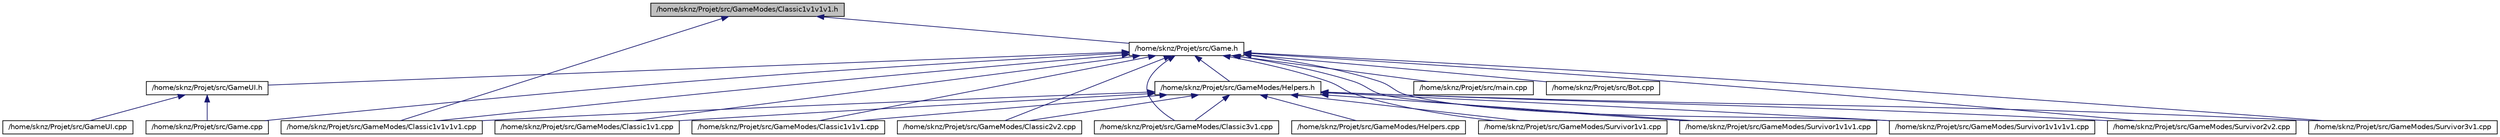 digraph G
{
  edge [fontname="Helvetica",fontsize="10",labelfontname="Helvetica",labelfontsize="10"];
  node [fontname="Helvetica",fontsize="10",shape=record];
  Node1 [label="/home/sknz/Projet/src/GameModes/Classic1v1v1v1.h",height=0.2,width=0.4,color="black", fillcolor="grey75", style="filled" fontcolor="black"];
  Node1 -> Node2 [dir="back",color="midnightblue",fontsize="10",style="solid",fontname="Helvetica"];
  Node2 [label="/home/sknz/Projet/src/Game.h",height=0.2,width=0.4,color="black", fillcolor="white", style="filled",URL="$_game_8h.html"];
  Node2 -> Node3 [dir="back",color="midnightblue",fontsize="10",style="solid",fontname="Helvetica"];
  Node3 [label="/home/sknz/Projet/src/Bot.cpp",height=0.2,width=0.4,color="black", fillcolor="white", style="filled",URL="$_bot_8cpp.html"];
  Node2 -> Node4 [dir="back",color="midnightblue",fontsize="10",style="solid",fontname="Helvetica"];
  Node4 [label="/home/sknz/Projet/src/Game.cpp",height=0.2,width=0.4,color="black", fillcolor="white", style="filled",URL="$_game_8cpp.html"];
  Node2 -> Node5 [dir="back",color="midnightblue",fontsize="10",style="solid",fontname="Helvetica"];
  Node5 [label="/home/sknz/Projet/src/GameUI.h",height=0.2,width=0.4,color="black", fillcolor="white", style="filled",URL="$_game_u_i_8h.html"];
  Node5 -> Node4 [dir="back",color="midnightblue",fontsize="10",style="solid",fontname="Helvetica"];
  Node5 -> Node6 [dir="back",color="midnightblue",fontsize="10",style="solid",fontname="Helvetica"];
  Node6 [label="/home/sknz/Projet/src/GameUI.cpp",height=0.2,width=0.4,color="black", fillcolor="white", style="filled",URL="$_game_u_i_8cpp.html"];
  Node2 -> Node7 [dir="back",color="midnightblue",fontsize="10",style="solid",fontname="Helvetica"];
  Node7 [label="/home/sknz/Projet/src/GameModes/Helpers.h",height=0.2,width=0.4,color="black", fillcolor="white", style="filled",URL="$_helpers_8h.html"];
  Node7 -> Node8 [dir="back",color="midnightblue",fontsize="10",style="solid",fontname="Helvetica"];
  Node8 [label="/home/sknz/Projet/src/GameModes/Classic1v1.cpp",height=0.2,width=0.4,color="black", fillcolor="white", style="filled",URL="$_classic1v1_8cpp.html"];
  Node7 -> Node9 [dir="back",color="midnightblue",fontsize="10",style="solid",fontname="Helvetica"];
  Node9 [label="/home/sknz/Projet/src/GameModes/Classic1v1v1.cpp",height=0.2,width=0.4,color="black", fillcolor="white", style="filled",URL="$_classic1v1v1_8cpp.html"];
  Node7 -> Node10 [dir="back",color="midnightblue",fontsize="10",style="solid",fontname="Helvetica"];
  Node10 [label="/home/sknz/Projet/src/GameModes/Classic1v1v1v1.cpp",height=0.2,width=0.4,color="black", fillcolor="white", style="filled",URL="$_classic1v1v1v1_8cpp.html"];
  Node7 -> Node11 [dir="back",color="midnightblue",fontsize="10",style="solid",fontname="Helvetica"];
  Node11 [label="/home/sknz/Projet/src/GameModes/Classic2v2.cpp",height=0.2,width=0.4,color="black", fillcolor="white", style="filled",URL="$_classic2v2_8cpp.html"];
  Node7 -> Node12 [dir="back",color="midnightblue",fontsize="10",style="solid",fontname="Helvetica"];
  Node12 [label="/home/sknz/Projet/src/GameModes/Classic3v1.cpp",height=0.2,width=0.4,color="black", fillcolor="white", style="filled",URL="$_classic3v1_8cpp.html"];
  Node7 -> Node13 [dir="back",color="midnightblue",fontsize="10",style="solid",fontname="Helvetica"];
  Node13 [label="/home/sknz/Projet/src/GameModes/Helpers.cpp",height=0.2,width=0.4,color="black", fillcolor="white", style="filled",URL="$_helpers_8cpp.html"];
  Node7 -> Node14 [dir="back",color="midnightblue",fontsize="10",style="solid",fontname="Helvetica"];
  Node14 [label="/home/sknz/Projet/src/GameModes/Survivor1v1.cpp",height=0.2,width=0.4,color="black", fillcolor="white", style="filled",URL="$_survivor1v1_8cpp.html"];
  Node7 -> Node15 [dir="back",color="midnightblue",fontsize="10",style="solid",fontname="Helvetica"];
  Node15 [label="/home/sknz/Projet/src/GameModes/Survivor1v1v1.cpp",height=0.2,width=0.4,color="black", fillcolor="white", style="filled",URL="$_survivor1v1v1_8cpp.html"];
  Node7 -> Node16 [dir="back",color="midnightblue",fontsize="10",style="solid",fontname="Helvetica"];
  Node16 [label="/home/sknz/Projet/src/GameModes/Survivor1v1v1v1.cpp",height=0.2,width=0.4,color="black", fillcolor="white", style="filled",URL="$_survivor1v1v1v1_8cpp.html"];
  Node7 -> Node17 [dir="back",color="midnightblue",fontsize="10",style="solid",fontname="Helvetica"];
  Node17 [label="/home/sknz/Projet/src/GameModes/Survivor2v2.cpp",height=0.2,width=0.4,color="black", fillcolor="white", style="filled",URL="$_survivor2v2_8cpp.html"];
  Node7 -> Node18 [dir="back",color="midnightblue",fontsize="10",style="solid",fontname="Helvetica"];
  Node18 [label="/home/sknz/Projet/src/GameModes/Survivor3v1.cpp",height=0.2,width=0.4,color="black", fillcolor="white", style="filled",URL="$_survivor3v1_8cpp.html"];
  Node2 -> Node8 [dir="back",color="midnightblue",fontsize="10",style="solid",fontname="Helvetica"];
  Node2 -> Node9 [dir="back",color="midnightblue",fontsize="10",style="solid",fontname="Helvetica"];
  Node2 -> Node10 [dir="back",color="midnightblue",fontsize="10",style="solid",fontname="Helvetica"];
  Node2 -> Node11 [dir="back",color="midnightblue",fontsize="10",style="solid",fontname="Helvetica"];
  Node2 -> Node12 [dir="back",color="midnightblue",fontsize="10",style="solid",fontname="Helvetica"];
  Node2 -> Node14 [dir="back",color="midnightblue",fontsize="10",style="solid",fontname="Helvetica"];
  Node2 -> Node15 [dir="back",color="midnightblue",fontsize="10",style="solid",fontname="Helvetica"];
  Node2 -> Node16 [dir="back",color="midnightblue",fontsize="10",style="solid",fontname="Helvetica"];
  Node2 -> Node17 [dir="back",color="midnightblue",fontsize="10",style="solid",fontname="Helvetica"];
  Node2 -> Node18 [dir="back",color="midnightblue",fontsize="10",style="solid",fontname="Helvetica"];
  Node2 -> Node19 [dir="back",color="midnightblue",fontsize="10",style="solid",fontname="Helvetica"];
  Node19 [label="/home/sknz/Projet/src/main.cpp",height=0.2,width=0.4,color="black", fillcolor="white", style="filled",URL="$main_8cpp.html"];
  Node1 -> Node10 [dir="back",color="midnightblue",fontsize="10",style="solid",fontname="Helvetica"];
}
